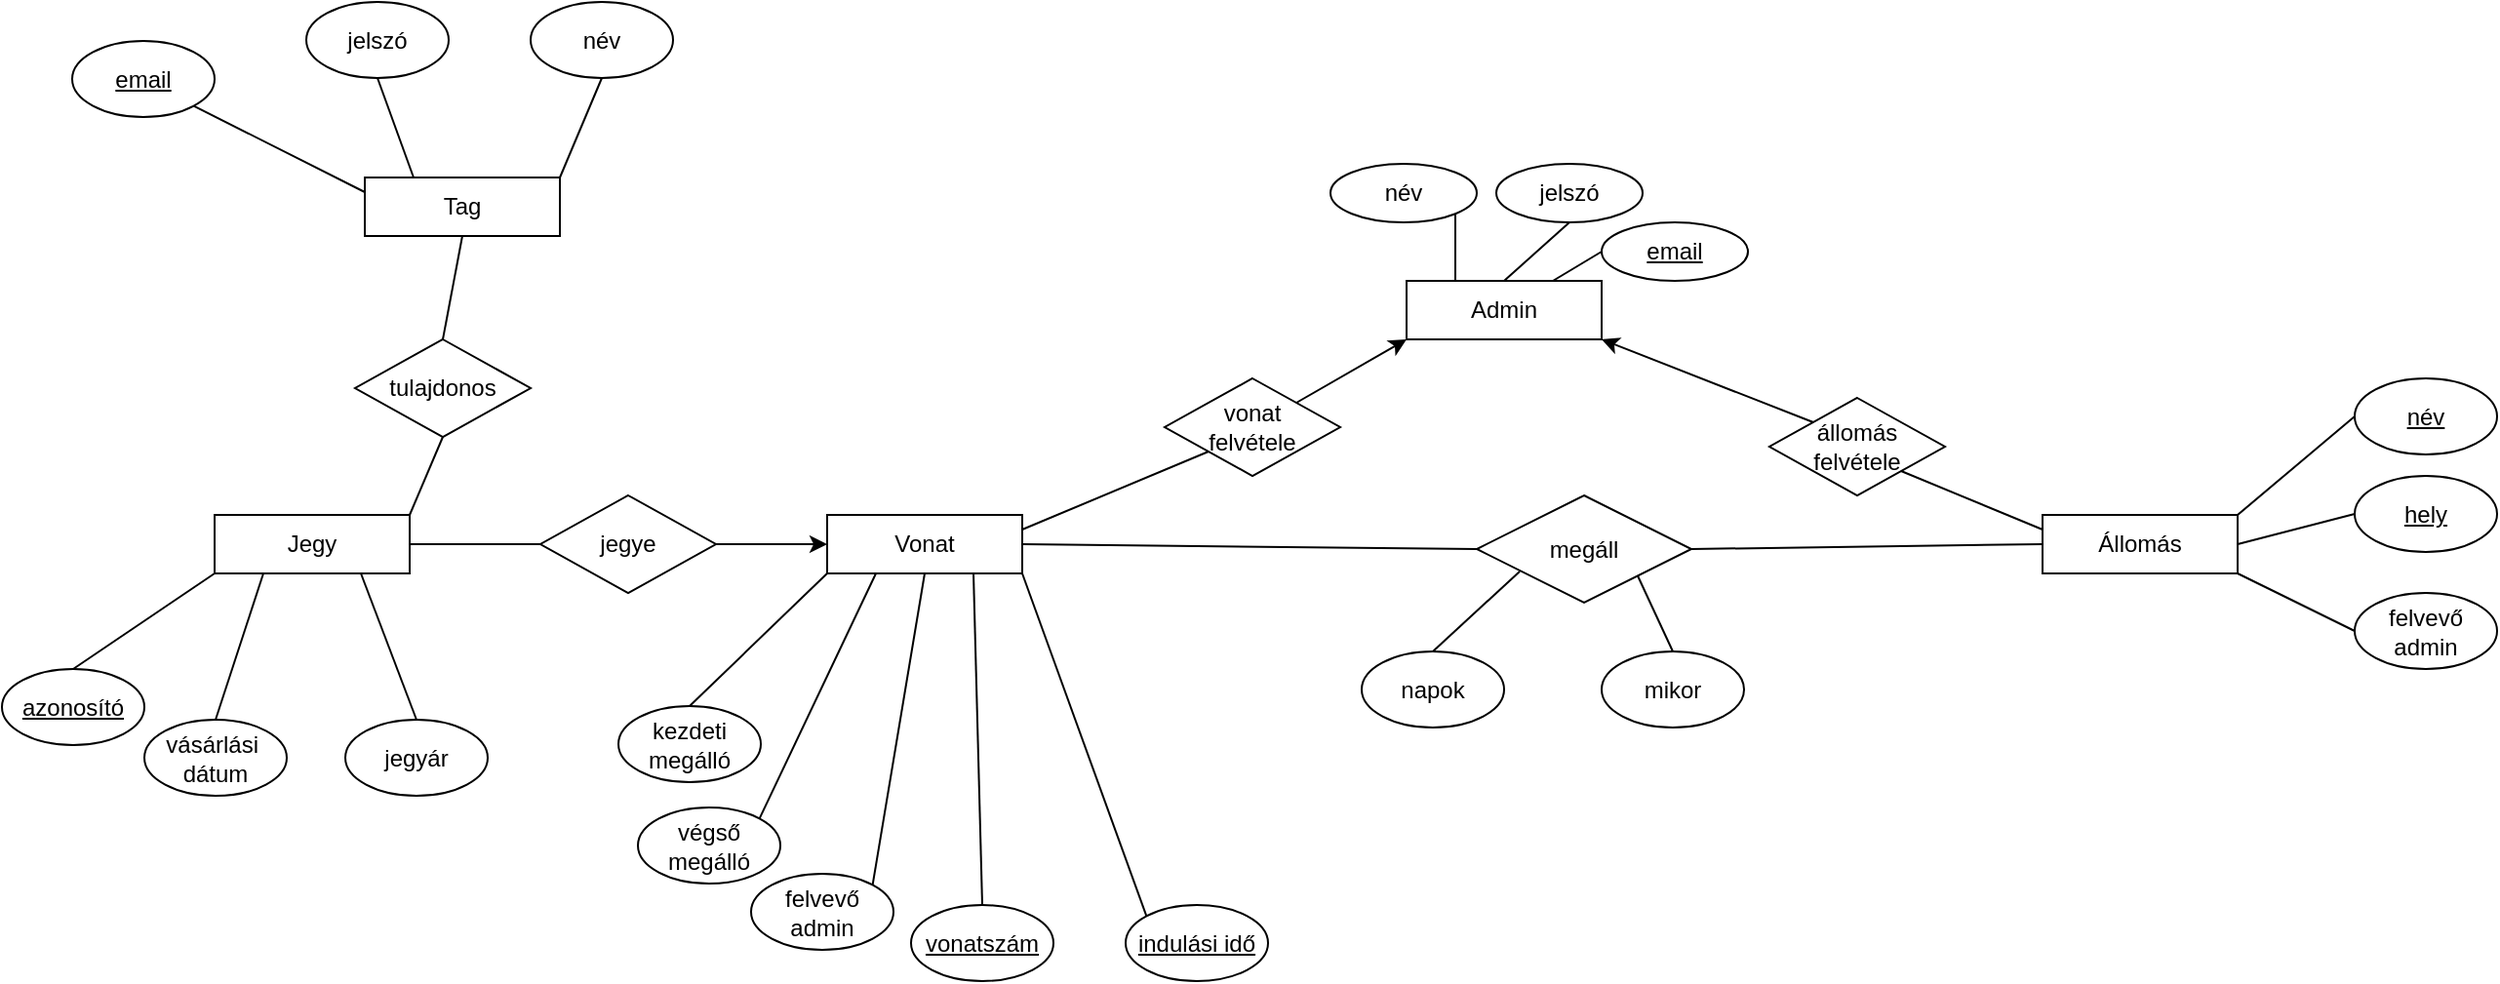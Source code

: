 <mxfile version="24.7.17">
  <diagram name="1 oldal" id="Ku8kSpyPXHSGorX3yKVs">
    <mxGraphModel dx="2261" dy="844" grid="1" gridSize="10" guides="1" tooltips="1" connect="1" arrows="1" fold="1" page="1" pageScale="1" pageWidth="827" pageHeight="1169" math="0" shadow="0">
      <root>
        <mxCell id="0" />
        <mxCell id="1" parent="0" />
        <mxCell id="ffowKbURBQ_B1bzKh_Tq-7" value="Állomás" style="rounded=0;whiteSpace=wrap;html=1;strokeColor=default;align=center;verticalAlign=middle;fontFamily=Helvetica;fontSize=12;fontColor=default;fillColor=default;" parent="1" vertex="1">
          <mxGeometry x="690" y="460" width="100" height="30" as="geometry" />
        </mxCell>
        <mxCell id="ffowKbURBQ_B1bzKh_Tq-24" value="&lt;u&gt;név&lt;/u&gt;" style="ellipse;whiteSpace=wrap;html=1;align=center;strokeColor=default;verticalAlign=middle;fontFamily=Helvetica;fontSize=12;fontColor=default;fillColor=default;" parent="1" vertex="1">
          <mxGeometry x="850" y="390" width="73" height="39" as="geometry" />
        </mxCell>
        <mxCell id="ffowKbURBQ_B1bzKh_Tq-26" value="hely" style="ellipse;whiteSpace=wrap;html=1;align=center;strokeColor=default;verticalAlign=middle;fontFamily=Helvetica;fontSize=12;fontColor=default;fillColor=default;fontStyle=4" parent="1" vertex="1">
          <mxGeometry x="850" y="440" width="73" height="39" as="geometry" />
        </mxCell>
        <mxCell id="ffowKbURBQ_B1bzKh_Tq-27" value="" style="endArrow=none;html=1;rounded=0;entryX=0;entryY=0.5;entryDx=0;entryDy=0;exitX=1;exitY=0;exitDx=0;exitDy=0;strokeColor=default;align=center;verticalAlign=middle;fontFamily=Helvetica;fontSize=12;fontColor=default;fillColor=default;" parent="1" source="ffowKbURBQ_B1bzKh_Tq-7" target="ffowKbURBQ_B1bzKh_Tq-24" edge="1">
          <mxGeometry width="50" height="50" relative="1" as="geometry">
            <mxPoint x="470" y="450" as="sourcePoint" />
            <mxPoint x="520" y="400" as="targetPoint" />
          </mxGeometry>
        </mxCell>
        <mxCell id="ffowKbURBQ_B1bzKh_Tq-28" value="" style="endArrow=none;html=1;rounded=0;entryX=0;entryY=0.5;entryDx=0;entryDy=0;exitX=1;exitY=0.5;exitDx=0;exitDy=0;strokeColor=default;align=center;verticalAlign=middle;fontFamily=Helvetica;fontSize=12;fontColor=default;fillColor=default;" parent="1" source="ffowKbURBQ_B1bzKh_Tq-7" target="ffowKbURBQ_B1bzKh_Tq-26" edge="1">
          <mxGeometry width="50" height="50" relative="1" as="geometry">
            <mxPoint x="470" y="450" as="sourcePoint" />
            <mxPoint x="520" y="400" as="targetPoint" />
          </mxGeometry>
        </mxCell>
        <mxCell id="ffowKbURBQ_B1bzKh_Tq-33" value="megáll" style="shape=rhombus;perimeter=rhombusPerimeter;whiteSpace=wrap;html=1;align=center;strokeColor=default;verticalAlign=middle;fontFamily=Helvetica;fontSize=12;fontColor=default;fillColor=default;" parent="1" vertex="1">
          <mxGeometry x="400" y="450" width="110" height="55" as="geometry" />
        </mxCell>
        <mxCell id="ffowKbURBQ_B1bzKh_Tq-34" value="" style="endArrow=none;html=1;rounded=0;entryX=1;entryY=0.5;entryDx=0;entryDy=0;exitX=0;exitY=0.5;exitDx=0;exitDy=0;strokeColor=default;align=center;verticalAlign=middle;fontFamily=Helvetica;fontSize=12;fontColor=default;fillColor=default;" parent="1" source="ffowKbURBQ_B1bzKh_Tq-33" target="ffowKbURBQ_B1bzKh_Tq-52" edge="1">
          <mxGeometry width="50" height="50" relative="1" as="geometry">
            <mxPoint x="430" y="290" as="sourcePoint" />
            <mxPoint x="170" y="475" as="targetPoint" />
          </mxGeometry>
        </mxCell>
        <mxCell id="ffowKbURBQ_B1bzKh_Tq-35" value="" style="endArrow=none;html=1;rounded=0;exitX=0;exitY=0.5;exitDx=0;exitDy=0;entryX=1;entryY=0.5;entryDx=0;entryDy=0;strokeColor=default;align=center;verticalAlign=middle;fontFamily=Helvetica;fontSize=12;fontColor=default;fillColor=default;" parent="1" source="ffowKbURBQ_B1bzKh_Tq-7" target="ffowKbURBQ_B1bzKh_Tq-33" edge="1">
          <mxGeometry width="50" height="50" relative="1" as="geometry">
            <mxPoint x="430" y="290" as="sourcePoint" />
            <mxPoint x="490" y="480" as="targetPoint" />
          </mxGeometry>
        </mxCell>
        <mxCell id="ffowKbURBQ_B1bzKh_Tq-36" value="mikor" style="ellipse;whiteSpace=wrap;html=1;align=center;strokeColor=default;verticalAlign=middle;fontFamily=Helvetica;fontSize=12;fontColor=default;fillColor=default;" parent="1" vertex="1">
          <mxGeometry x="464" y="530" width="73" height="39" as="geometry" />
        </mxCell>
        <mxCell id="ffowKbURBQ_B1bzKh_Tq-37" value="" style="endArrow=none;html=1;rounded=0;exitX=1;exitY=1;exitDx=0;exitDy=0;entryX=0.5;entryY=0;entryDx=0;entryDy=0;strokeColor=default;align=center;verticalAlign=middle;fontFamily=Helvetica;fontSize=12;fontColor=default;fillColor=default;" parent="1" source="ffowKbURBQ_B1bzKh_Tq-33" target="ffowKbURBQ_B1bzKh_Tq-36" edge="1">
          <mxGeometry width="50" height="50" relative="1" as="geometry">
            <mxPoint x="430" y="290" as="sourcePoint" />
            <mxPoint x="490" y="480" as="targetPoint" />
          </mxGeometry>
        </mxCell>
        <mxCell id="ffowKbURBQ_B1bzKh_Tq-38" value="Admin" style="rounded=0;whiteSpace=wrap;html=1;strokeColor=default;align=center;verticalAlign=middle;fontFamily=Helvetica;fontSize=12;fontColor=default;fillColor=default;" parent="1" vertex="1">
          <mxGeometry x="364" y="340" width="100" height="30" as="geometry" />
        </mxCell>
        <mxCell id="ffowKbURBQ_B1bzKh_Tq-40" value="email" style="ellipse;whiteSpace=wrap;html=1;align=center;fontStyle=4;strokeColor=default;verticalAlign=middle;fontFamily=Helvetica;fontSize=12;fontColor=default;fillColor=default;" parent="1" vertex="1">
          <mxGeometry x="464" y="310" width="75" height="30" as="geometry" />
        </mxCell>
        <mxCell id="ffowKbURBQ_B1bzKh_Tq-41" value="jelszó" style="ellipse;whiteSpace=wrap;html=1;align=center;strokeColor=default;verticalAlign=middle;fontFamily=Helvetica;fontSize=12;fontColor=default;fillColor=default;" parent="1" vertex="1">
          <mxGeometry x="410" y="280" width="75" height="30" as="geometry" />
        </mxCell>
        <mxCell id="ffowKbURBQ_B1bzKh_Tq-42" value="név" style="ellipse;whiteSpace=wrap;html=1;align=center;strokeColor=default;verticalAlign=middle;fontFamily=Helvetica;fontSize=12;fontColor=default;fillColor=default;" parent="1" vertex="1">
          <mxGeometry x="325" y="280" width="75" height="30" as="geometry" />
        </mxCell>
        <mxCell id="ffowKbURBQ_B1bzKh_Tq-44" value="" style="endArrow=none;html=1;rounded=0;entryX=0;entryY=0.5;entryDx=0;entryDy=0;exitX=0.75;exitY=0;exitDx=0;exitDy=0;strokeColor=default;align=center;verticalAlign=middle;fontFamily=Helvetica;fontSize=12;fontColor=default;fillColor=default;" parent="1" source="ffowKbURBQ_B1bzKh_Tq-38" target="ffowKbURBQ_B1bzKh_Tq-40" edge="1">
          <mxGeometry width="50" height="50" relative="1" as="geometry">
            <mxPoint x="470" y="450" as="sourcePoint" />
            <mxPoint x="520" y="400" as="targetPoint" />
          </mxGeometry>
        </mxCell>
        <mxCell id="ffowKbURBQ_B1bzKh_Tq-45" value="" style="endArrow=none;html=1;rounded=0;entryX=0.5;entryY=1;entryDx=0;entryDy=0;exitX=0.5;exitY=0;exitDx=0;exitDy=0;strokeColor=default;align=center;verticalAlign=middle;fontFamily=Helvetica;fontSize=12;fontColor=default;fillColor=default;" parent="1" source="ffowKbURBQ_B1bzKh_Tq-38" target="ffowKbURBQ_B1bzKh_Tq-41" edge="1">
          <mxGeometry width="50" height="50" relative="1" as="geometry">
            <mxPoint x="470" y="450" as="sourcePoint" />
            <mxPoint x="520" y="400" as="targetPoint" />
          </mxGeometry>
        </mxCell>
        <mxCell id="ffowKbURBQ_B1bzKh_Tq-46" value="" style="endArrow=none;html=1;rounded=0;entryX=1;entryY=1;entryDx=0;entryDy=0;exitX=0.25;exitY=0;exitDx=0;exitDy=0;strokeColor=default;align=center;verticalAlign=middle;fontFamily=Helvetica;fontSize=12;fontColor=default;fillColor=default;" parent="1" source="ffowKbURBQ_B1bzKh_Tq-38" target="ffowKbURBQ_B1bzKh_Tq-42" edge="1">
          <mxGeometry width="50" height="50" relative="1" as="geometry">
            <mxPoint x="389" y="370" as="sourcePoint" />
            <mxPoint x="520" y="400" as="targetPoint" />
          </mxGeometry>
        </mxCell>
        <mxCell id="ffowKbURBQ_B1bzKh_Tq-52" value="Vonat" style="rounded=0;whiteSpace=wrap;html=1;strokeColor=default;align=center;verticalAlign=middle;fontFamily=Helvetica;fontSize=12;fontColor=default;fillColor=default;" parent="1" vertex="1">
          <mxGeometry x="67" y="460" width="100" height="30" as="geometry" />
        </mxCell>
        <mxCell id="ffowKbURBQ_B1bzKh_Tq-53" value="&lt;u&gt;vonatszám&lt;/u&gt;" style="ellipse;whiteSpace=wrap;html=1;align=center;strokeColor=default;verticalAlign=middle;fontFamily=Helvetica;fontSize=12;fontColor=default;fillColor=default;" parent="1" vertex="1">
          <mxGeometry x="110" y="660" width="73" height="39" as="geometry" />
        </mxCell>
        <mxCell id="ffowKbURBQ_B1bzKh_Tq-56" value="indulási idő" style="ellipse;whiteSpace=wrap;html=1;align=center;fontStyle=4;strokeColor=default;verticalAlign=middle;fontFamily=Helvetica;fontSize=12;fontColor=default;fillColor=default;" parent="1" vertex="1">
          <mxGeometry x="220" y="660" width="73" height="39" as="geometry" />
        </mxCell>
        <mxCell id="ffowKbURBQ_B1bzKh_Tq-57" value="napok" style="ellipse;whiteSpace=wrap;html=1;align=center;strokeColor=default;verticalAlign=middle;fontFamily=Helvetica;fontSize=12;fontColor=default;fillColor=default;" parent="1" vertex="1">
          <mxGeometry x="341" y="530" width="73" height="39" as="geometry" />
        </mxCell>
        <mxCell id="ffowKbURBQ_B1bzKh_Tq-59" value="" style="endArrow=none;html=1;rounded=0;exitX=0.75;exitY=1;exitDx=0;exitDy=0;entryX=0.5;entryY=0;entryDx=0;entryDy=0;strokeColor=default;align=center;verticalAlign=middle;fontFamily=Helvetica;fontSize=12;fontColor=default;fillColor=default;" parent="1" source="ffowKbURBQ_B1bzKh_Tq-52" target="ffowKbURBQ_B1bzKh_Tq-53" edge="1">
          <mxGeometry width="50" height="50" relative="1" as="geometry">
            <mxPoint x="-21" y="420" as="sourcePoint" />
            <mxPoint x="29" y="630" as="targetPoint" />
          </mxGeometry>
        </mxCell>
        <mxCell id="ffowKbURBQ_B1bzKh_Tq-62" value="" style="endArrow=none;html=1;rounded=0;entryX=0;entryY=0;entryDx=0;entryDy=0;exitX=1;exitY=1;exitDx=0;exitDy=0;strokeColor=default;align=center;verticalAlign=middle;fontFamily=Helvetica;fontSize=12;fontColor=default;fillColor=default;" parent="1" source="ffowKbURBQ_B1bzKh_Tq-52" target="ffowKbURBQ_B1bzKh_Tq-56" edge="1">
          <mxGeometry width="50" height="50" relative="1" as="geometry">
            <mxPoint x="-422.5" y="617.5" as="sourcePoint" />
            <mxPoint x="-505.5" y="637.5" as="targetPoint" />
          </mxGeometry>
        </mxCell>
        <mxCell id="ffowKbURBQ_B1bzKh_Tq-63" value="" style="endArrow=none;html=1;rounded=0;entryX=0.5;entryY=0;entryDx=0;entryDy=0;exitX=0.2;exitY=0.709;exitDx=0;exitDy=0;exitPerimeter=0;strokeColor=default;align=center;verticalAlign=middle;fontFamily=Helvetica;fontSize=12;fontColor=default;fillColor=default;" parent="1" source="ffowKbURBQ_B1bzKh_Tq-33" target="ffowKbURBQ_B1bzKh_Tq-57" edge="1">
          <mxGeometry width="50" height="50" relative="1" as="geometry">
            <mxPoint x="450" y="465.5" as="sourcePoint" />
            <mxPoint x="129" y="279" as="targetPoint" />
          </mxGeometry>
        </mxCell>
        <mxCell id="ffowKbURBQ_B1bzKh_Tq-69" value="Tag" style="rounded=0;whiteSpace=wrap;html=1;strokeColor=default;align=center;verticalAlign=middle;fontFamily=Helvetica;fontSize=12;fontColor=default;fillColor=default;" parent="1" vertex="1">
          <mxGeometry x="-170" y="287" width="100" height="30" as="geometry" />
        </mxCell>
        <mxCell id="ffowKbURBQ_B1bzKh_Tq-71" value="név" style="ellipse;whiteSpace=wrap;html=1;align=center;strokeColor=default;verticalAlign=middle;fontFamily=Helvetica;fontSize=12;fontColor=default;fillColor=default;" parent="1" vertex="1">
          <mxGeometry x="-85" y="197" width="73" height="39" as="geometry" />
        </mxCell>
        <mxCell id="ffowKbURBQ_B1bzKh_Tq-72" value="jelszó" style="ellipse;whiteSpace=wrap;html=1;align=center;strokeColor=default;verticalAlign=middle;fontFamily=Helvetica;fontSize=12;fontColor=default;fillColor=default;" parent="1" vertex="1">
          <mxGeometry x="-200" y="197" width="73" height="39" as="geometry" />
        </mxCell>
        <mxCell id="ffowKbURBQ_B1bzKh_Tq-73" value="email" style="ellipse;whiteSpace=wrap;html=1;align=center;fontStyle=4;strokeColor=default;verticalAlign=middle;fontFamily=Helvetica;fontSize=12;fontColor=default;fillColor=default;" parent="1" vertex="1">
          <mxGeometry x="-320" y="217" width="73" height="39" as="geometry" />
        </mxCell>
        <mxCell id="ffowKbURBQ_B1bzKh_Tq-74" value="" style="endArrow=none;html=1;rounded=0;entryX=1;entryY=1;entryDx=0;entryDy=0;exitX=0;exitY=0.25;exitDx=0;exitDy=0;strokeColor=default;align=center;verticalAlign=middle;fontFamily=Helvetica;fontSize=12;fontColor=default;fillColor=default;" parent="1" source="ffowKbURBQ_B1bzKh_Tq-69" target="ffowKbURBQ_B1bzKh_Tq-73" edge="1">
          <mxGeometry width="50" height="50" relative="1" as="geometry">
            <mxPoint x="100" y="477" as="sourcePoint" />
            <mxPoint x="190" y="587" as="targetPoint" />
          </mxGeometry>
        </mxCell>
        <mxCell id="ffowKbURBQ_B1bzKh_Tq-75" value="" style="endArrow=none;html=1;rounded=0;entryX=0.5;entryY=1;entryDx=0;entryDy=0;exitX=0.25;exitY=0;exitDx=0;exitDy=0;strokeColor=default;align=center;verticalAlign=middle;fontFamily=Helvetica;fontSize=12;fontColor=default;fillColor=default;" parent="1" source="ffowKbURBQ_B1bzKh_Tq-69" target="ffowKbURBQ_B1bzKh_Tq-72" edge="1">
          <mxGeometry width="50" height="50" relative="1" as="geometry">
            <mxPoint x="100" y="477" as="sourcePoint" />
            <mxPoint x="190" y="587" as="targetPoint" />
          </mxGeometry>
        </mxCell>
        <mxCell id="ffowKbURBQ_B1bzKh_Tq-76" value="" style="endArrow=none;html=1;rounded=0;entryX=0.5;entryY=1;entryDx=0;entryDy=0;exitX=1;exitY=0;exitDx=0;exitDy=0;strokeColor=default;align=center;verticalAlign=middle;fontFamily=Helvetica;fontSize=12;fontColor=default;fillColor=default;" parent="1" source="ffowKbURBQ_B1bzKh_Tq-69" target="ffowKbURBQ_B1bzKh_Tq-71" edge="1">
          <mxGeometry width="50" height="50" relative="1" as="geometry">
            <mxPoint x="270" y="-57" as="sourcePoint" />
            <mxPoint x="360" y="53" as="targetPoint" />
          </mxGeometry>
        </mxCell>
        <mxCell id="ffowKbURBQ_B1bzKh_Tq-83" value="" style="endArrow=classic;html=1;rounded=0;entryX=1;entryY=1;entryDx=0;entryDy=0;exitX=0;exitY=0;exitDx=0;exitDy=0;strokeColor=default;align=center;verticalAlign=middle;fontFamily=Helvetica;fontSize=12;fontColor=default;fillColor=default;" parent="1" source="ffowKbURBQ_B1bzKh_Tq-85" target="ffowKbURBQ_B1bzKh_Tq-38" edge="1">
          <mxGeometry width="50" height="50" relative="1" as="geometry">
            <mxPoint x="560" y="410" as="sourcePoint" />
            <mxPoint x="580" y="360" as="targetPoint" />
          </mxGeometry>
        </mxCell>
        <mxCell id="ffowKbURBQ_B1bzKh_Tq-85" value="állomás&lt;div&gt;felvétele&lt;/div&gt;" style="shape=rhombus;double=0;whiteSpace=wrap;html=1;align=center;perimeter=rhombusPerimeter;strokeColor=default;verticalAlign=middle;fontFamily=Helvetica;fontSize=12;fontColor=default;fillColor=default;" parent="1" vertex="1">
          <mxGeometry x="550" y="400" width="90" height="50" as="geometry" />
        </mxCell>
        <mxCell id="ffowKbURBQ_B1bzKh_Tq-87" value="" style="endArrow=none;html=1;rounded=0;entryX=0;entryY=0.25;entryDx=0;entryDy=0;exitX=1;exitY=1;exitDx=0;exitDy=0;strokeColor=default;align=center;verticalAlign=middle;fontFamily=Helvetica;fontSize=12;fontColor=default;fillColor=default;" parent="1" source="ffowKbURBQ_B1bzKh_Tq-85" target="ffowKbURBQ_B1bzKh_Tq-7" edge="1">
          <mxGeometry width="50" height="50" relative="1" as="geometry">
            <mxPoint x="470" y="450" as="sourcePoint" />
            <mxPoint x="520" y="400" as="targetPoint" />
          </mxGeometry>
        </mxCell>
        <mxCell id="ffowKbURBQ_B1bzKh_Tq-88" value="vonat&lt;br&gt;felvétele" style="shape=rhombus;double=0;whiteSpace=wrap;html=1;align=center;perimeter=rhombusPerimeter;strokeColor=default;verticalAlign=middle;fontFamily=Helvetica;fontSize=12;fontColor=default;fillColor=default;" parent="1" vertex="1">
          <mxGeometry x="240" y="390" width="90" height="50" as="geometry" />
        </mxCell>
        <mxCell id="ffowKbURBQ_B1bzKh_Tq-89" value="" style="endArrow=classic;html=1;rounded=0;entryX=0;entryY=1;entryDx=0;entryDy=0;exitX=1;exitY=0;exitDx=0;exitDy=0;strokeColor=default;align=center;verticalAlign=middle;fontFamily=Helvetica;fontSize=12;fontColor=default;fillColor=default;" parent="1" source="ffowKbURBQ_B1bzKh_Tq-88" target="ffowKbURBQ_B1bzKh_Tq-38" edge="1">
          <mxGeometry width="50" height="50" relative="1" as="geometry">
            <mxPoint x="560" y="410" as="sourcePoint" />
            <mxPoint x="580" y="360" as="targetPoint" />
          </mxGeometry>
        </mxCell>
        <mxCell id="ffowKbURBQ_B1bzKh_Tq-90" value="" style="endArrow=none;html=1;rounded=0;exitX=0;exitY=1;exitDx=0;exitDy=0;entryX=1;entryY=0.25;entryDx=0;entryDy=0;strokeColor=default;align=center;verticalAlign=middle;fontFamily=Helvetica;fontSize=12;fontColor=default;fillColor=default;" parent="1" source="ffowKbURBQ_B1bzKh_Tq-88" target="ffowKbURBQ_B1bzKh_Tq-52" edge="1">
          <mxGeometry width="50" height="50" relative="1" as="geometry">
            <mxPoint x="470" y="450" as="sourcePoint" />
            <mxPoint x="190" y="470" as="targetPoint" />
          </mxGeometry>
        </mxCell>
        <mxCell id="dYvd4RxNbd3b-FvLctLH-1" value="felvevő admin" style="ellipse;whiteSpace=wrap;html=1;align=center;strokeColor=default;verticalAlign=middle;fontFamily=Helvetica;fontSize=12;fontColor=default;fillColor=default;" parent="1" vertex="1">
          <mxGeometry x="28" y="644" width="73" height="39" as="geometry" />
        </mxCell>
        <mxCell id="dYvd4RxNbd3b-FvLctLH-2" value="" style="endArrow=none;html=1;rounded=0;entryX=1;entryY=0;entryDx=0;entryDy=0;exitX=0.5;exitY=1;exitDx=0;exitDy=0;strokeColor=default;align=center;verticalAlign=middle;fontFamily=Helvetica;fontSize=12;fontColor=default;fillColor=default;" parent="1" source="ffowKbURBQ_B1bzKh_Tq-52" target="dYvd4RxNbd3b-FvLctLH-1" edge="1">
          <mxGeometry width="50" height="50" relative="1" as="geometry">
            <mxPoint x="117" y="490" as="sourcePoint" />
            <mxPoint x="29" y="630" as="targetPoint" />
          </mxGeometry>
        </mxCell>
        <mxCell id="dYvd4RxNbd3b-FvLctLH-14" value="felvevő admin" style="ellipse;whiteSpace=wrap;html=1;align=center;strokeColor=default;verticalAlign=middle;fontFamily=Helvetica;fontSize=12;fontColor=default;fillColor=default;" parent="1" vertex="1">
          <mxGeometry x="850" y="500" width="73" height="39" as="geometry" />
        </mxCell>
        <mxCell id="dYvd4RxNbd3b-FvLctLH-15" value="" style="endArrow=none;html=1;rounded=0;entryX=0;entryY=0.5;entryDx=0;entryDy=0;exitX=1;exitY=1;exitDx=0;exitDy=0;strokeColor=default;align=center;verticalAlign=middle;fontFamily=Helvetica;fontSize=12;fontColor=default;fillColor=default;" parent="1" source="ffowKbURBQ_B1bzKh_Tq-7" target="dYvd4RxNbd3b-FvLctLH-14" edge="1">
          <mxGeometry width="50" height="50" relative="1" as="geometry">
            <mxPoint x="470" y="450" as="sourcePoint" />
            <mxPoint x="520" y="400" as="targetPoint" />
          </mxGeometry>
        </mxCell>
        <mxCell id="dYvd4RxNbd3b-FvLctLH-19" value="kezdeti megálló" style="ellipse;whiteSpace=wrap;html=1;align=center;strokeColor=default;verticalAlign=middle;fontFamily=Helvetica;fontSize=12;fontColor=default;fillColor=default;" parent="1" vertex="1">
          <mxGeometry x="-40" y="558" width="73" height="39" as="geometry" />
        </mxCell>
        <mxCell id="dYvd4RxNbd3b-FvLctLH-20" value="végső megálló" style="ellipse;whiteSpace=wrap;html=1;align=center;strokeColor=default;verticalAlign=middle;fontFamily=Helvetica;fontSize=12;fontColor=default;fillColor=default;" parent="1" vertex="1">
          <mxGeometry x="-30" y="610" width="73" height="39" as="geometry" />
        </mxCell>
        <mxCell id="dYvd4RxNbd3b-FvLctLH-25" value="" style="endArrow=none;html=1;rounded=0;exitX=0.25;exitY=1;exitDx=0;exitDy=0;entryX=1;entryY=0;entryDx=0;entryDy=0;strokeColor=default;align=center;verticalAlign=middle;fontFamily=Helvetica;fontSize=12;fontColor=default;fillColor=default;" parent="1" source="ffowKbURBQ_B1bzKh_Tq-52" target="dYvd4RxNbd3b-FvLctLH-20" edge="1">
          <mxGeometry width="50" height="50" relative="1" as="geometry">
            <mxPoint x="-21" y="420" as="sourcePoint" />
            <mxPoint x="29" y="630" as="targetPoint" />
          </mxGeometry>
        </mxCell>
        <mxCell id="dYvd4RxNbd3b-FvLctLH-26" value="" style="endArrow=none;html=1;rounded=0;exitX=0;exitY=1;exitDx=0;exitDy=0;entryX=0.5;entryY=0;entryDx=0;entryDy=0;strokeColor=default;align=center;verticalAlign=middle;fontFamily=Helvetica;fontSize=12;fontColor=default;fillColor=default;" parent="1" source="ffowKbURBQ_B1bzKh_Tq-52" target="dYvd4RxNbd3b-FvLctLH-19" edge="1">
          <mxGeometry width="50" height="50" relative="1" as="geometry">
            <mxPoint x="-21" y="420" as="sourcePoint" />
            <mxPoint x="29" y="630" as="targetPoint" />
          </mxGeometry>
        </mxCell>
        <mxCell id="dYvd4RxNbd3b-FvLctLH-27" value="jegyár" style="ellipse;whiteSpace=wrap;html=1;align=center;fontStyle=0;strokeColor=default;verticalAlign=middle;fontFamily=Helvetica;fontSize=12;fontColor=default;fillColor=default;" parent="1" vertex="1">
          <mxGeometry x="-180" y="565" width="73" height="39" as="geometry" />
        </mxCell>
        <mxCell id="dYvd4RxNbd3b-FvLctLH-28" value="" style="endArrow=none;html=1;rounded=0;strokeColor=default;align=center;verticalAlign=middle;fontFamily=Helvetica;fontSize=12;fontColor=default;fillColor=default;exitX=0.75;exitY=1;exitDx=0;exitDy=0;entryX=0.5;entryY=0;entryDx=0;entryDy=0;" parent="1" source="dYvd4RxNbd3b-FvLctLH-45" target="dYvd4RxNbd3b-FvLctLH-27" edge="1">
          <mxGeometry width="50" height="50" relative="1" as="geometry">
            <mxPoint x="180" y="540" as="sourcePoint" />
            <mxPoint x="-160" y="580" as="targetPoint" />
          </mxGeometry>
        </mxCell>
        <mxCell id="dYvd4RxNbd3b-FvLctLH-45" value="Jegy" style="rounded=0;whiteSpace=wrap;html=1;strokeColor=default;align=center;verticalAlign=middle;fontFamily=Helvetica;fontSize=12;fontColor=default;fillColor=default;" parent="1" vertex="1">
          <mxGeometry x="-247" y="460" width="100" height="30" as="geometry" />
        </mxCell>
        <mxCell id="dYvd4RxNbd3b-FvLctLH-46" value="jegye" style="shape=rhombus;double=0;whiteSpace=wrap;html=1;align=center;perimeter=rhombusPerimeter;strokeColor=default;verticalAlign=middle;fontFamily=Helvetica;fontSize=12;fontColor=default;fillColor=default;" parent="1" vertex="1">
          <mxGeometry x="-80" y="450" width="90" height="50" as="geometry" />
        </mxCell>
        <mxCell id="dYvd4RxNbd3b-FvLctLH-47" value="" style="endArrow=none;html=1;rounded=0;exitX=0;exitY=0.5;exitDx=0;exitDy=0;entryX=1;entryY=0.5;entryDx=0;entryDy=0;strokeColor=default;align=center;verticalAlign=middle;fontFamily=Helvetica;fontSize=12;fontColor=default;fillColor=default;endFill=0;startArrow=classic;startFill=1;" parent="1" source="ffowKbURBQ_B1bzKh_Tq-52" target="dYvd4RxNbd3b-FvLctLH-46" edge="1">
          <mxGeometry width="50" height="50" relative="1" as="geometry">
            <mxPoint x="-21" y="420" as="sourcePoint" />
            <mxPoint x="29" y="630" as="targetPoint" />
          </mxGeometry>
        </mxCell>
        <mxCell id="dYvd4RxNbd3b-FvLctLH-48" value="" style="endArrow=none;html=1;rounded=0;entryX=1;entryY=0.5;entryDx=0;entryDy=0;strokeColor=default;align=center;verticalAlign=middle;fontFamily=Helvetica;fontSize=12;fontColor=default;fillColor=default;endFill=0;exitX=0;exitY=0.5;exitDx=0;exitDy=0;" parent="1" source="dYvd4RxNbd3b-FvLctLH-46" target="dYvd4RxNbd3b-FvLctLH-45" edge="1">
          <mxGeometry width="50" height="50" relative="1" as="geometry">
            <mxPoint x="-100" y="530" as="sourcePoint" />
            <mxPoint x="29" y="630" as="targetPoint" />
          </mxGeometry>
        </mxCell>
        <mxCell id="dYvd4RxNbd3b-FvLctLH-49" value="vásárlási&amp;nbsp; dátum" style="ellipse;whiteSpace=wrap;html=1;align=center;fontStyle=0;strokeColor=default;verticalAlign=middle;fontFamily=Helvetica;fontSize=12;fontColor=default;fillColor=default;" parent="1" vertex="1">
          <mxGeometry x="-283" y="565" width="73" height="39" as="geometry" />
        </mxCell>
        <mxCell id="dYvd4RxNbd3b-FvLctLH-50" value="" style="endArrow=none;html=1;rounded=0;entryX=0.5;entryY=0;entryDx=0;entryDy=0;strokeColor=default;align=center;verticalAlign=middle;fontFamily=Helvetica;fontSize=12;fontColor=default;fillColor=default;exitX=0.25;exitY=1;exitDx=0;exitDy=0;" parent="1" source="dYvd4RxNbd3b-FvLctLH-45" target="dYvd4RxNbd3b-FvLctLH-49" edge="1">
          <mxGeometry width="50" height="50" relative="1" as="geometry">
            <mxPoint x="180" y="540" as="sourcePoint" />
            <mxPoint x="29" y="370" as="targetPoint" />
          </mxGeometry>
        </mxCell>
        <mxCell id="dYvd4RxNbd3b-FvLctLH-52" value="tulajdonos" style="shape=rhombus;double=0;whiteSpace=wrap;html=1;align=center;perimeter=rhombusPerimeter;strokeColor=default;verticalAlign=middle;fontFamily=Helvetica;fontSize=12;fontColor=default;fillColor=default;" parent="1" vertex="1">
          <mxGeometry x="-175" y="370" width="90" height="50" as="geometry" />
        </mxCell>
        <mxCell id="dYvd4RxNbd3b-FvLctLH-53" value="" style="endArrow=none;html=1;rounded=0;strokeColor=default;align=center;verticalAlign=middle;fontFamily=Helvetica;fontSize=12;fontColor=default;fillColor=default;exitX=0.5;exitY=1;exitDx=0;exitDy=0;entryX=0.5;entryY=0;entryDx=0;entryDy=0;" parent="1" source="ffowKbURBQ_B1bzKh_Tq-69" target="dYvd4RxNbd3b-FvLctLH-52" edge="1">
          <mxGeometry width="50" height="50" relative="1" as="geometry">
            <mxPoint x="-100" y="325" as="sourcePoint" />
            <mxPoint x="-96" y="400" as="targetPoint" />
          </mxGeometry>
        </mxCell>
        <mxCell id="dYvd4RxNbd3b-FvLctLH-55" value="" style="endArrow=none;html=1;rounded=0;strokeColor=default;align=center;verticalAlign=middle;fontFamily=Helvetica;fontSize=12;fontColor=default;fillColor=default;exitX=0.5;exitY=1;exitDx=0;exitDy=0;entryX=1;entryY=0;entryDx=0;entryDy=0;" parent="1" source="dYvd4RxNbd3b-FvLctLH-52" target="dYvd4RxNbd3b-FvLctLH-45" edge="1">
          <mxGeometry width="50" height="50" relative="1" as="geometry">
            <mxPoint x="180" y="540" as="sourcePoint" />
            <mxPoint x="-150" y="450" as="targetPoint" />
          </mxGeometry>
        </mxCell>
        <mxCell id="Hw2ExFo7dfS4FIYOcVDi-1" value="azonosító" style="ellipse;whiteSpace=wrap;html=1;align=center;fontStyle=4;strokeColor=default;verticalAlign=middle;fontFamily=Helvetica;fontSize=12;fontColor=default;fillColor=default;" vertex="1" parent="1">
          <mxGeometry x="-356" y="539" width="73" height="39" as="geometry" />
        </mxCell>
        <mxCell id="Hw2ExFo7dfS4FIYOcVDi-2" value="" style="endArrow=none;html=1;rounded=0;entryX=0.5;entryY=0;entryDx=0;entryDy=0;strokeColor=default;align=center;verticalAlign=middle;fontFamily=Helvetica;fontSize=12;fontColor=default;fillColor=default;exitX=0;exitY=1;exitDx=0;exitDy=0;" edge="1" parent="1" source="dYvd4RxNbd3b-FvLctLH-45" target="Hw2ExFo7dfS4FIYOcVDi-1">
          <mxGeometry width="50" height="50" relative="1" as="geometry">
            <mxPoint x="180" y="540" as="sourcePoint" />
            <mxPoint x="29" y="370" as="targetPoint" />
          </mxGeometry>
        </mxCell>
      </root>
    </mxGraphModel>
  </diagram>
</mxfile>
